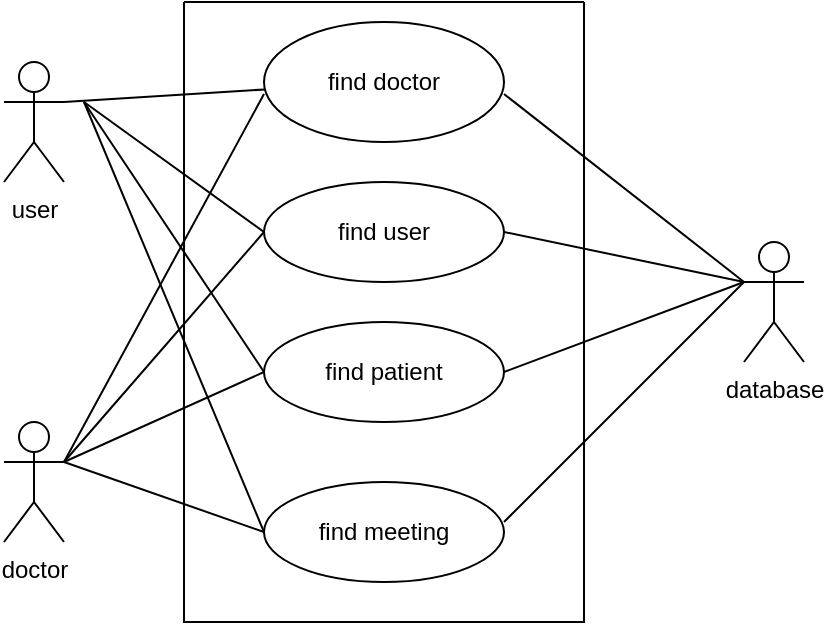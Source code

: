 <mxfile version="21.0.6" type="github">
  <diagram name="Page-1" id="g0MktyWvBOSxLrKM62_3">
    <mxGraphModel dx="1674" dy="704" grid="1" gridSize="10" guides="1" tooltips="1" connect="1" arrows="1" fold="1" page="1" pageScale="1" pageWidth="850" pageHeight="1100" math="0" shadow="0">
      <root>
        <mxCell id="0" />
        <mxCell id="1" parent="0" />
        <mxCell id="SishLQHOetioc__JlWJm-1" value="user" style="shape=umlActor;verticalLabelPosition=bottom;verticalAlign=top;html=1;outlineConnect=0;" vertex="1" parent="1">
          <mxGeometry x="170" y="260" width="30" height="60" as="geometry" />
        </mxCell>
        <mxCell id="SishLQHOetioc__JlWJm-2" value="doctor" style="shape=umlActor;verticalLabelPosition=bottom;verticalAlign=top;html=1;outlineConnect=0;" vertex="1" parent="1">
          <mxGeometry x="170" y="440" width="30" height="60" as="geometry" />
        </mxCell>
        <mxCell id="SishLQHOetioc__JlWJm-3" value="" style="swimlane;startSize=0;" vertex="1" parent="1">
          <mxGeometry x="260" y="230" width="200" height="310" as="geometry" />
        </mxCell>
        <mxCell id="SishLQHOetioc__JlWJm-4" value="find doctor" style="ellipse;whiteSpace=wrap;html=1;" vertex="1" parent="SishLQHOetioc__JlWJm-3">
          <mxGeometry x="40" y="10" width="120" height="60" as="geometry" />
        </mxCell>
        <mxCell id="SishLQHOetioc__JlWJm-5" value="find user" style="ellipse;whiteSpace=wrap;html=1;" vertex="1" parent="SishLQHOetioc__JlWJm-3">
          <mxGeometry x="40" y="90" width="120" height="50" as="geometry" />
        </mxCell>
        <mxCell id="SishLQHOetioc__JlWJm-6" value="find patient" style="ellipse;whiteSpace=wrap;html=1;" vertex="1" parent="SishLQHOetioc__JlWJm-3">
          <mxGeometry x="40" y="160" width="120" height="50" as="geometry" />
        </mxCell>
        <mxCell id="SishLQHOetioc__JlWJm-7" value="find meeting" style="ellipse;whiteSpace=wrap;html=1;" vertex="1" parent="SishLQHOetioc__JlWJm-3">
          <mxGeometry x="40" y="240" width="120" height="50" as="geometry" />
        </mxCell>
        <mxCell id="SishLQHOetioc__JlWJm-8" value="database" style="shape=umlActor;verticalLabelPosition=bottom;verticalAlign=top;html=1;outlineConnect=0;" vertex="1" parent="1">
          <mxGeometry x="540" y="350" width="30" height="60" as="geometry" />
        </mxCell>
        <mxCell id="SishLQHOetioc__JlWJm-9" value="" style="endArrow=none;html=1;rounded=0;" edge="1" parent="1" target="SishLQHOetioc__JlWJm-4">
          <mxGeometry width="50" height="50" relative="1" as="geometry">
            <mxPoint x="200" y="280" as="sourcePoint" />
            <mxPoint x="260" y="210" as="targetPoint" />
          </mxGeometry>
        </mxCell>
        <mxCell id="SishLQHOetioc__JlWJm-10" value="" style="endArrow=none;html=1;rounded=0;entryX=0;entryY=0.6;entryDx=0;entryDy=0;entryPerimeter=0;" edge="1" parent="1" target="SishLQHOetioc__JlWJm-4">
          <mxGeometry width="50" height="50" relative="1" as="geometry">
            <mxPoint x="200" y="460" as="sourcePoint" />
            <mxPoint x="320" y="350" as="targetPoint" />
            <Array as="points" />
          </mxGeometry>
        </mxCell>
        <mxCell id="SishLQHOetioc__JlWJm-11" value="" style="endArrow=none;html=1;rounded=0;exitX=1;exitY=0.6;exitDx=0;exitDy=0;exitPerimeter=0;entryX=0;entryY=0.333;entryDx=0;entryDy=0;entryPerimeter=0;" edge="1" parent="1" source="SishLQHOetioc__JlWJm-4" target="SishLQHOetioc__JlWJm-8">
          <mxGeometry width="50" height="50" relative="1" as="geometry">
            <mxPoint x="480" y="410" as="sourcePoint" />
            <mxPoint x="530" y="360" as="targetPoint" />
          </mxGeometry>
        </mxCell>
        <mxCell id="SishLQHOetioc__JlWJm-12" value="" style="endArrow=none;html=1;rounded=0;entryX=0;entryY=0.5;entryDx=0;entryDy=0;" edge="1" parent="1" target="SishLQHOetioc__JlWJm-5">
          <mxGeometry width="50" height="50" relative="1" as="geometry">
            <mxPoint x="210" y="280" as="sourcePoint" />
            <mxPoint x="260" y="210" as="targetPoint" />
          </mxGeometry>
        </mxCell>
        <mxCell id="SishLQHOetioc__JlWJm-13" value="" style="endArrow=none;html=1;rounded=0;entryX=0;entryY=0.5;entryDx=0;entryDy=0;" edge="1" parent="1" target="SishLQHOetioc__JlWJm-5">
          <mxGeometry width="50" height="50" relative="1" as="geometry">
            <mxPoint x="200" y="460" as="sourcePoint" />
            <mxPoint x="320" y="350" as="targetPoint" />
          </mxGeometry>
        </mxCell>
        <mxCell id="SishLQHOetioc__JlWJm-14" value="" style="endArrow=none;html=1;rounded=0;entryX=0;entryY=0.5;entryDx=0;entryDy=0;" edge="1" parent="1" target="SishLQHOetioc__JlWJm-6">
          <mxGeometry width="50" height="50" relative="1" as="geometry">
            <mxPoint x="200" y="460" as="sourcePoint" />
            <mxPoint x="190" y="410" as="targetPoint" />
          </mxGeometry>
        </mxCell>
        <mxCell id="SishLQHOetioc__JlWJm-15" value="" style="endArrow=none;html=1;rounded=0;entryX=0;entryY=0.5;entryDx=0;entryDy=0;" edge="1" parent="1" target="SishLQHOetioc__JlWJm-6">
          <mxGeometry width="50" height="50" relative="1" as="geometry">
            <mxPoint x="210" y="280" as="sourcePoint" />
            <mxPoint x="320" y="350" as="targetPoint" />
          </mxGeometry>
        </mxCell>
        <mxCell id="SishLQHOetioc__JlWJm-16" value="" style="endArrow=none;html=1;rounded=0;entryX=0;entryY=0.5;entryDx=0;entryDy=0;" edge="1" parent="1" target="SishLQHOetioc__JlWJm-7">
          <mxGeometry width="50" height="50" relative="1" as="geometry">
            <mxPoint x="200" y="460" as="sourcePoint" />
            <mxPoint x="250" y="410" as="targetPoint" />
          </mxGeometry>
        </mxCell>
        <mxCell id="SishLQHOetioc__JlWJm-17" value="" style="endArrow=none;html=1;rounded=0;exitX=0;exitY=0.5;exitDx=0;exitDy=0;" edge="1" parent="1" source="SishLQHOetioc__JlWJm-7">
          <mxGeometry width="50" height="50" relative="1" as="geometry">
            <mxPoint x="160" y="330" as="sourcePoint" />
            <mxPoint x="210" y="280" as="targetPoint" />
          </mxGeometry>
        </mxCell>
        <mxCell id="SishLQHOetioc__JlWJm-18" value="" style="endArrow=none;html=1;rounded=0;" edge="1" parent="1">
          <mxGeometry width="50" height="50" relative="1" as="geometry">
            <mxPoint x="420" y="490" as="sourcePoint" />
            <mxPoint x="540" y="370" as="targetPoint" />
          </mxGeometry>
        </mxCell>
        <mxCell id="SishLQHOetioc__JlWJm-19" value="" style="endArrow=none;html=1;rounded=0;entryX=0;entryY=0.333;entryDx=0;entryDy=0;entryPerimeter=0;exitX=1;exitY=0.5;exitDx=0;exitDy=0;" edge="1" parent="1" source="SishLQHOetioc__JlWJm-6" target="SishLQHOetioc__JlWJm-8">
          <mxGeometry width="50" height="50" relative="1" as="geometry">
            <mxPoint x="500" y="330" as="sourcePoint" />
            <mxPoint x="550" y="280" as="targetPoint" />
          </mxGeometry>
        </mxCell>
        <mxCell id="SishLQHOetioc__JlWJm-20" value="" style="endArrow=none;html=1;rounded=0;entryX=0;entryY=0.333;entryDx=0;entryDy=0;entryPerimeter=0;exitX=1;exitY=0.5;exitDx=0;exitDy=0;" edge="1" parent="1" source="SishLQHOetioc__JlWJm-5" target="SishLQHOetioc__JlWJm-8">
          <mxGeometry width="50" height="50" relative="1" as="geometry">
            <mxPoint x="400" y="400" as="sourcePoint" />
            <mxPoint x="450" y="350" as="targetPoint" />
          </mxGeometry>
        </mxCell>
      </root>
    </mxGraphModel>
  </diagram>
</mxfile>
